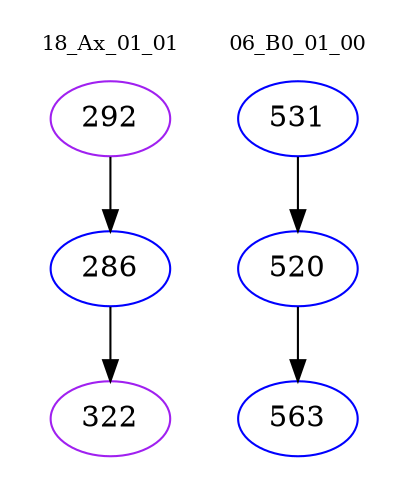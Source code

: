 digraph{
subgraph cluster_0 {
color = white
label = "18_Ax_01_01";
fontsize=10;
T0_292 [label="292", color="purple"]
T0_292 -> T0_286 [color="black"]
T0_286 [label="286", color="blue"]
T0_286 -> T0_322 [color="black"]
T0_322 [label="322", color="purple"]
}
subgraph cluster_1 {
color = white
label = "06_B0_01_00";
fontsize=10;
T1_531 [label="531", color="blue"]
T1_531 -> T1_520 [color="black"]
T1_520 [label="520", color="blue"]
T1_520 -> T1_563 [color="black"]
T1_563 [label="563", color="blue"]
}
}
